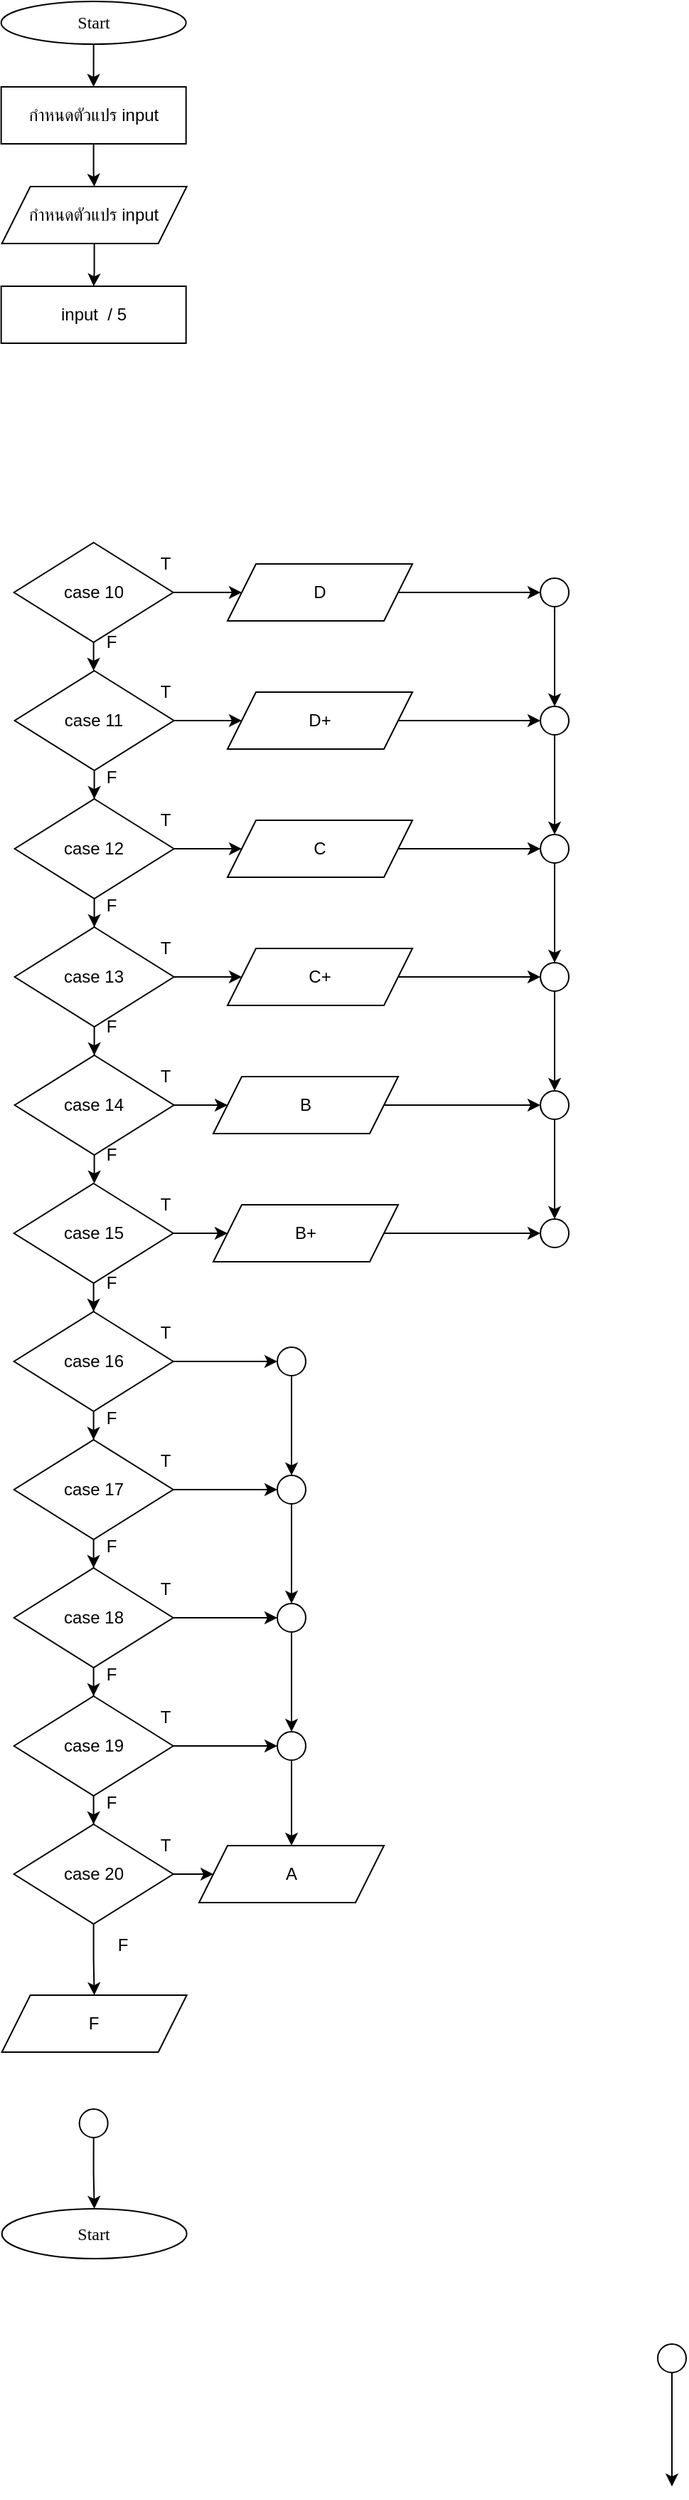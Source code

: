 <mxfile version="24.9.0">
  <diagram name="Page-1" id="mAoXrrSconnVMPicZIrt">
    <mxGraphModel dx="1622" dy="419" grid="1" gridSize="10" guides="1" tooltips="1" connect="1" arrows="1" fold="1" page="1" pageScale="1" pageWidth="850" pageHeight="1100" math="0" shadow="0">
      <root>
        <mxCell id="0" />
        <mxCell id="1" parent="0" />
        <mxCell id="ErTamfAoq97gNtjyZprx-6" value="" style="edgeStyle=orthogonalEdgeStyle;rounded=0;orthogonalLoop=1;jettySize=auto;html=1;" edge="1" parent="1" source="ErTamfAoq97gNtjyZprx-3" target="ErTamfAoq97gNtjyZprx-4">
          <mxGeometry relative="1" as="geometry" />
        </mxCell>
        <mxCell id="ErTamfAoq97gNtjyZprx-3" value="&lt;font data-font-src=&quot;https://fonts.googleapis.com/css?family=Sarabun&quot; face=&quot;Sarabun&quot;&gt;Start&lt;/font&gt;" style="ellipse;whiteSpace=wrap;html=1;" vertex="1" parent="1">
          <mxGeometry x="-619.17" y="50" width="130" height="30" as="geometry" />
        </mxCell>
        <mxCell id="ErTamfAoq97gNtjyZprx-9" value="" style="edgeStyle=orthogonalEdgeStyle;rounded=0;orthogonalLoop=1;jettySize=auto;html=1;" edge="1" parent="1" source="ErTamfAoq97gNtjyZprx-4" target="ErTamfAoq97gNtjyZprx-8">
          <mxGeometry relative="1" as="geometry" />
        </mxCell>
        <mxCell id="ErTamfAoq97gNtjyZprx-4" value="กำหนดตัวแปร input" style="rounded=0;whiteSpace=wrap;html=1;" vertex="1" parent="1">
          <mxGeometry x="-619.17" y="110" width="130" height="40" as="geometry" />
        </mxCell>
        <mxCell id="ErTamfAoq97gNtjyZprx-10" value="" style="edgeStyle=orthogonalEdgeStyle;rounded=0;orthogonalLoop=1;jettySize=auto;html=1;" edge="1" parent="1" source="ErTamfAoq97gNtjyZprx-8">
          <mxGeometry relative="1" as="geometry">
            <mxPoint x="-554.15" y="250.015" as="targetPoint" />
          </mxGeometry>
        </mxCell>
        <mxCell id="ErTamfAoq97gNtjyZprx-8" value="กำหนดตัวแปร input" style="shape=parallelogram;perimeter=parallelogramPerimeter;whiteSpace=wrap;html=1;fixedSize=1;" vertex="1" parent="1">
          <mxGeometry x="-618.67" y="180" width="130" height="40" as="geometry" />
        </mxCell>
        <mxCell id="ErTamfAoq97gNtjyZprx-13" value="input&amp;nbsp; / 5" style="rounded=0;whiteSpace=wrap;html=1;" vertex="1" parent="1">
          <mxGeometry x="-619.17" y="250" width="130" height="40" as="geometry" />
        </mxCell>
        <mxCell id="ErTamfAoq97gNtjyZprx-19" value="" style="edgeStyle=orthogonalEdgeStyle;rounded=0;orthogonalLoop=1;jettySize=auto;html=1;" edge="1" parent="1" source="ErTamfAoq97gNtjyZprx-14" target="ErTamfAoq97gNtjyZprx-18">
          <mxGeometry relative="1" as="geometry" />
        </mxCell>
        <mxCell id="ErTamfAoq97gNtjyZprx-50" value="" style="edgeStyle=orthogonalEdgeStyle;rounded=0;orthogonalLoop=1;jettySize=auto;html=1;" edge="1" parent="1" source="ErTamfAoq97gNtjyZprx-14" target="ErTamfAoq97gNtjyZprx-38">
          <mxGeometry relative="1" as="geometry" />
        </mxCell>
        <mxCell id="ErTamfAoq97gNtjyZprx-14" value="case 10" style="rhombus;whiteSpace=wrap;html=1;" vertex="1" parent="1">
          <mxGeometry x="-610.17" y="430" width="112" height="70" as="geometry" />
        </mxCell>
        <mxCell id="ErTamfAoq97gNtjyZprx-21" value="" style="edgeStyle=orthogonalEdgeStyle;rounded=0;orthogonalLoop=1;jettySize=auto;html=1;" edge="1" parent="1" source="ErTamfAoq97gNtjyZprx-18" target="ErTamfAoq97gNtjyZprx-20">
          <mxGeometry relative="1" as="geometry" />
        </mxCell>
        <mxCell id="ErTamfAoq97gNtjyZprx-51" value="" style="edgeStyle=orthogonalEdgeStyle;rounded=0;orthogonalLoop=1;jettySize=auto;html=1;" edge="1" parent="1" source="ErTamfAoq97gNtjyZprx-18" target="ErTamfAoq97gNtjyZprx-39">
          <mxGeometry relative="1" as="geometry" />
        </mxCell>
        <mxCell id="ErTamfAoq97gNtjyZprx-18" value="case 11" style="rhombus;whiteSpace=wrap;html=1;" vertex="1" parent="1">
          <mxGeometry x="-609.67" y="520" width="112" height="70" as="geometry" />
        </mxCell>
        <mxCell id="ErTamfAoq97gNtjyZprx-23" value="" style="edgeStyle=orthogonalEdgeStyle;rounded=0;orthogonalLoop=1;jettySize=auto;html=1;" edge="1" parent="1" source="ErTamfAoq97gNtjyZprx-20" target="ErTamfAoq97gNtjyZprx-22">
          <mxGeometry relative="1" as="geometry" />
        </mxCell>
        <mxCell id="ErTamfAoq97gNtjyZprx-52" value="" style="edgeStyle=orthogonalEdgeStyle;rounded=0;orthogonalLoop=1;jettySize=auto;html=1;" edge="1" parent="1" source="ErTamfAoq97gNtjyZprx-20" target="ErTamfAoq97gNtjyZprx-45">
          <mxGeometry relative="1" as="geometry" />
        </mxCell>
        <mxCell id="ErTamfAoq97gNtjyZprx-20" value="case 12" style="rhombus;whiteSpace=wrap;html=1;" vertex="1" parent="1">
          <mxGeometry x="-609.67" y="610" width="112" height="70" as="geometry" />
        </mxCell>
        <mxCell id="ErTamfAoq97gNtjyZprx-25" value="" style="edgeStyle=orthogonalEdgeStyle;rounded=0;orthogonalLoop=1;jettySize=auto;html=1;" edge="1" parent="1" source="ErTamfAoq97gNtjyZprx-22" target="ErTamfAoq97gNtjyZprx-24">
          <mxGeometry relative="1" as="geometry" />
        </mxCell>
        <mxCell id="ErTamfAoq97gNtjyZprx-53" value="" style="edgeStyle=orthogonalEdgeStyle;rounded=0;orthogonalLoop=1;jettySize=auto;html=1;" edge="1" parent="1" source="ErTamfAoq97gNtjyZprx-22" target="ErTamfAoq97gNtjyZprx-46">
          <mxGeometry relative="1" as="geometry" />
        </mxCell>
        <mxCell id="ErTamfAoq97gNtjyZprx-22" value="case 13" style="rhombus;whiteSpace=wrap;html=1;" vertex="1" parent="1">
          <mxGeometry x="-609.67" y="700" width="112" height="70" as="geometry" />
        </mxCell>
        <mxCell id="ErTamfAoq97gNtjyZprx-27" value="" style="edgeStyle=orthogonalEdgeStyle;rounded=0;orthogonalLoop=1;jettySize=auto;html=1;" edge="1" parent="1" source="ErTamfAoq97gNtjyZprx-24" target="ErTamfAoq97gNtjyZprx-26">
          <mxGeometry relative="1" as="geometry" />
        </mxCell>
        <mxCell id="ErTamfAoq97gNtjyZprx-54" value="" style="edgeStyle=orthogonalEdgeStyle;rounded=0;orthogonalLoop=1;jettySize=auto;html=1;" edge="1" parent="1" source="ErTamfAoq97gNtjyZprx-24" target="ErTamfAoq97gNtjyZprx-47">
          <mxGeometry relative="1" as="geometry" />
        </mxCell>
        <mxCell id="ErTamfAoq97gNtjyZprx-24" value="case 14" style="rhombus;whiteSpace=wrap;html=1;" vertex="1" parent="1">
          <mxGeometry x="-609.67" y="790" width="112" height="70" as="geometry" />
        </mxCell>
        <mxCell id="ErTamfAoq97gNtjyZprx-29" value="" style="edgeStyle=orthogonalEdgeStyle;rounded=0;orthogonalLoop=1;jettySize=auto;html=1;" edge="1" parent="1" source="ErTamfAoq97gNtjyZprx-26" target="ErTamfAoq97gNtjyZprx-28">
          <mxGeometry relative="1" as="geometry" />
        </mxCell>
        <mxCell id="ErTamfAoq97gNtjyZprx-55" value="" style="edgeStyle=orthogonalEdgeStyle;rounded=0;orthogonalLoop=1;jettySize=auto;html=1;" edge="1" parent="1" source="ErTamfAoq97gNtjyZprx-26" target="ErTamfAoq97gNtjyZprx-48">
          <mxGeometry relative="1" as="geometry" />
        </mxCell>
        <mxCell id="ErTamfAoq97gNtjyZprx-26" value="case 15" style="rhombus;whiteSpace=wrap;html=1;" vertex="1" parent="1">
          <mxGeometry x="-610.17" y="880" width="112" height="70" as="geometry" />
        </mxCell>
        <mxCell id="ErTamfAoq97gNtjyZprx-31" value="" style="edgeStyle=orthogonalEdgeStyle;rounded=0;orthogonalLoop=1;jettySize=auto;html=1;" edge="1" parent="1" source="ErTamfAoq97gNtjyZprx-28" target="ErTamfAoq97gNtjyZprx-30">
          <mxGeometry relative="1" as="geometry" />
        </mxCell>
        <mxCell id="ErTamfAoq97gNtjyZprx-70" value="" style="edgeStyle=orthogonalEdgeStyle;rounded=0;orthogonalLoop=1;jettySize=auto;html=1;" edge="1" parent="1" source="ErTamfAoq97gNtjyZprx-28" target="ErTamfAoq97gNtjyZprx-68">
          <mxGeometry relative="1" as="geometry" />
        </mxCell>
        <mxCell id="ErTamfAoq97gNtjyZprx-28" value="case 16" style="rhombus;whiteSpace=wrap;html=1;" vertex="1" parent="1">
          <mxGeometry x="-610.17" y="970" width="112" height="70" as="geometry" />
        </mxCell>
        <mxCell id="ErTamfAoq97gNtjyZprx-33" value="" style="edgeStyle=orthogonalEdgeStyle;rounded=0;orthogonalLoop=1;jettySize=auto;html=1;" edge="1" parent="1" source="ErTamfAoq97gNtjyZprx-30" target="ErTamfAoq97gNtjyZprx-32">
          <mxGeometry relative="1" as="geometry" />
        </mxCell>
        <mxCell id="ErTamfAoq97gNtjyZprx-67" value="" style="edgeStyle=orthogonalEdgeStyle;rounded=0;orthogonalLoop=1;jettySize=auto;html=1;" edge="1" parent="1" source="ErTamfAoq97gNtjyZprx-30" target="ErTamfAoq97gNtjyZprx-58">
          <mxGeometry relative="1" as="geometry" />
        </mxCell>
        <mxCell id="ErTamfAoq97gNtjyZprx-30" value="case 17" style="rhombus;whiteSpace=wrap;html=1;" vertex="1" parent="1">
          <mxGeometry x="-610.17" y="1060" width="112" height="70" as="geometry" />
        </mxCell>
        <mxCell id="ErTamfAoq97gNtjyZprx-35" value="" style="edgeStyle=orthogonalEdgeStyle;rounded=0;orthogonalLoop=1;jettySize=auto;html=1;" edge="1" parent="1" source="ErTamfAoq97gNtjyZprx-32" target="ErTamfAoq97gNtjyZprx-34">
          <mxGeometry relative="1" as="geometry" />
        </mxCell>
        <mxCell id="ErTamfAoq97gNtjyZprx-66" value="" style="edgeStyle=orthogonalEdgeStyle;rounded=0;orthogonalLoop=1;jettySize=auto;html=1;" edge="1" parent="1" source="ErTamfAoq97gNtjyZprx-32" target="ErTamfAoq97gNtjyZprx-59">
          <mxGeometry relative="1" as="geometry" />
        </mxCell>
        <mxCell id="ErTamfAoq97gNtjyZprx-32" value="case 18" style="rhombus;whiteSpace=wrap;html=1;" vertex="1" parent="1">
          <mxGeometry x="-610.17" y="1150" width="112" height="70" as="geometry" />
        </mxCell>
        <mxCell id="ErTamfAoq97gNtjyZprx-37" value="" style="edgeStyle=orthogonalEdgeStyle;rounded=0;orthogonalLoop=1;jettySize=auto;html=1;" edge="1" parent="1" source="ErTamfAoq97gNtjyZprx-34" target="ErTamfAoq97gNtjyZprx-36">
          <mxGeometry relative="1" as="geometry" />
        </mxCell>
        <mxCell id="ErTamfAoq97gNtjyZprx-65" value="" style="edgeStyle=orthogonalEdgeStyle;rounded=0;orthogonalLoop=1;jettySize=auto;html=1;" edge="1" parent="1" source="ErTamfAoq97gNtjyZprx-34" target="ErTamfAoq97gNtjyZprx-61">
          <mxGeometry relative="1" as="geometry" />
        </mxCell>
        <mxCell id="ErTamfAoq97gNtjyZprx-34" value="case 19" style="rhombus;whiteSpace=wrap;html=1;" vertex="1" parent="1">
          <mxGeometry x="-610.17" y="1240" width="112" height="70" as="geometry" />
        </mxCell>
        <mxCell id="ErTamfAoq97gNtjyZprx-64" value="" style="edgeStyle=orthogonalEdgeStyle;rounded=0;orthogonalLoop=1;jettySize=auto;html=1;" edge="1" parent="1" source="ErTamfAoq97gNtjyZprx-36" target="ErTamfAoq97gNtjyZprx-56">
          <mxGeometry relative="1" as="geometry" />
        </mxCell>
        <mxCell id="ErTamfAoq97gNtjyZprx-127" value="" style="edgeStyle=orthogonalEdgeStyle;rounded=0;orthogonalLoop=1;jettySize=auto;html=1;" edge="1" parent="1" source="ErTamfAoq97gNtjyZprx-36" target="ErTamfAoq97gNtjyZprx-44">
          <mxGeometry relative="1" as="geometry" />
        </mxCell>
        <mxCell id="ErTamfAoq97gNtjyZprx-36" value="case 20" style="rhombus;whiteSpace=wrap;html=1;" vertex="1" parent="1">
          <mxGeometry x="-610.17" y="1330" width="112" height="70" as="geometry" />
        </mxCell>
        <mxCell id="ErTamfAoq97gNtjyZprx-84" value="" style="edgeStyle=orthogonalEdgeStyle;rounded=0;orthogonalLoop=1;jettySize=auto;html=1;" edge="1" parent="1" source="ErTamfAoq97gNtjyZprx-38" target="ErTamfAoq97gNtjyZprx-82">
          <mxGeometry relative="1" as="geometry" />
        </mxCell>
        <mxCell id="ErTamfAoq97gNtjyZprx-38" value="D" style="shape=parallelogram;perimeter=parallelogramPerimeter;whiteSpace=wrap;html=1;fixedSize=1;" vertex="1" parent="1">
          <mxGeometry x="-460.0" y="445" width="130" height="40" as="geometry" />
        </mxCell>
        <mxCell id="ErTamfAoq97gNtjyZprx-87" value="" style="edgeStyle=orthogonalEdgeStyle;rounded=0;orthogonalLoop=1;jettySize=auto;html=1;" edge="1" parent="1" source="ErTamfAoq97gNtjyZprx-39" target="ErTamfAoq97gNtjyZprx-85">
          <mxGeometry relative="1" as="geometry" />
        </mxCell>
        <mxCell id="ErTamfAoq97gNtjyZprx-39" value="D+" style="shape=parallelogram;perimeter=parallelogramPerimeter;whiteSpace=wrap;html=1;fixedSize=1;" vertex="1" parent="1">
          <mxGeometry x="-460.0" y="535" width="130" height="40" as="geometry" />
        </mxCell>
        <mxCell id="ErTamfAoq97gNtjyZprx-44" value="F" style="shape=parallelogram;perimeter=parallelogramPerimeter;whiteSpace=wrap;html=1;fixedSize=1;" vertex="1" parent="1">
          <mxGeometry x="-618.67" y="1450" width="130" height="40" as="geometry" />
        </mxCell>
        <mxCell id="ErTamfAoq97gNtjyZprx-90" value="" style="edgeStyle=orthogonalEdgeStyle;rounded=0;orthogonalLoop=1;jettySize=auto;html=1;" edge="1" parent="1" source="ErTamfAoq97gNtjyZprx-45" target="ErTamfAoq97gNtjyZprx-89">
          <mxGeometry relative="1" as="geometry" />
        </mxCell>
        <mxCell id="ErTamfAoq97gNtjyZprx-45" value="C" style="shape=parallelogram;perimeter=parallelogramPerimeter;whiteSpace=wrap;html=1;fixedSize=1;" vertex="1" parent="1">
          <mxGeometry x="-460.0" y="625" width="130" height="40" as="geometry" />
        </mxCell>
        <mxCell id="ErTamfAoq97gNtjyZprx-93" value="" style="edgeStyle=orthogonalEdgeStyle;rounded=0;orthogonalLoop=1;jettySize=auto;html=1;" edge="1" parent="1" source="ErTamfAoq97gNtjyZprx-46" target="ErTamfAoq97gNtjyZprx-92">
          <mxGeometry relative="1" as="geometry" />
        </mxCell>
        <mxCell id="ErTamfAoq97gNtjyZprx-46" value="C+" style="shape=parallelogram;perimeter=parallelogramPerimeter;whiteSpace=wrap;html=1;fixedSize=1;" vertex="1" parent="1">
          <mxGeometry x="-460.0" y="715" width="130" height="40" as="geometry" />
        </mxCell>
        <mxCell id="ErTamfAoq97gNtjyZprx-96" value="" style="edgeStyle=orthogonalEdgeStyle;rounded=0;orthogonalLoop=1;jettySize=auto;html=1;" edge="1" parent="1" source="ErTamfAoq97gNtjyZprx-47" target="ErTamfAoq97gNtjyZprx-95">
          <mxGeometry relative="1" as="geometry" />
        </mxCell>
        <mxCell id="ErTamfAoq97gNtjyZprx-47" value="B" style="shape=parallelogram;perimeter=parallelogramPerimeter;whiteSpace=wrap;html=1;fixedSize=1;" vertex="1" parent="1">
          <mxGeometry x="-470.0" y="805" width="130" height="40" as="geometry" />
        </mxCell>
        <mxCell id="ErTamfAoq97gNtjyZprx-100" value="" style="edgeStyle=orthogonalEdgeStyle;rounded=0;orthogonalLoop=1;jettySize=auto;html=1;" edge="1" parent="1" source="ErTamfAoq97gNtjyZprx-48" target="ErTamfAoq97gNtjyZprx-98">
          <mxGeometry relative="1" as="geometry" />
        </mxCell>
        <mxCell id="ErTamfAoq97gNtjyZprx-48" value="B+" style="shape=parallelogram;perimeter=parallelogramPerimeter;whiteSpace=wrap;html=1;fixedSize=1;" vertex="1" parent="1">
          <mxGeometry x="-470.0" y="895" width="130" height="40" as="geometry" />
        </mxCell>
        <mxCell id="ErTamfAoq97gNtjyZprx-56" value="A" style="shape=parallelogram;perimeter=parallelogramPerimeter;whiteSpace=wrap;html=1;fixedSize=1;" vertex="1" parent="1">
          <mxGeometry x="-480.0" y="1345" width="130" height="40" as="geometry" />
        </mxCell>
        <mxCell id="ErTamfAoq97gNtjyZprx-60" value="" style="edgeStyle=orthogonalEdgeStyle;rounded=0;orthogonalLoop=1;jettySize=auto;html=1;" edge="1" parent="1" source="ErTamfAoq97gNtjyZprx-58" target="ErTamfAoq97gNtjyZprx-59">
          <mxGeometry relative="1" as="geometry" />
        </mxCell>
        <mxCell id="ErTamfAoq97gNtjyZprx-58" value="" style="ellipse;whiteSpace=wrap;html=1;aspect=fixed;" vertex="1" parent="1">
          <mxGeometry x="-425" y="1085" width="20" height="20" as="geometry" />
        </mxCell>
        <mxCell id="ErTamfAoq97gNtjyZprx-62" value="" style="edgeStyle=orthogonalEdgeStyle;rounded=0;orthogonalLoop=1;jettySize=auto;html=1;" edge="1" parent="1" source="ErTamfAoq97gNtjyZprx-59" target="ErTamfAoq97gNtjyZprx-61">
          <mxGeometry relative="1" as="geometry" />
        </mxCell>
        <mxCell id="ErTamfAoq97gNtjyZprx-59" value="" style="ellipse;whiteSpace=wrap;html=1;aspect=fixed;" vertex="1" parent="1">
          <mxGeometry x="-425" y="1175" width="20" height="20" as="geometry" />
        </mxCell>
        <mxCell id="ErTamfAoq97gNtjyZprx-63" value="" style="edgeStyle=orthogonalEdgeStyle;rounded=0;orthogonalLoop=1;jettySize=auto;html=1;" edge="1" parent="1" source="ErTamfAoq97gNtjyZprx-61" target="ErTamfAoq97gNtjyZprx-56">
          <mxGeometry relative="1" as="geometry" />
        </mxCell>
        <mxCell id="ErTamfAoq97gNtjyZprx-61" value="" style="ellipse;whiteSpace=wrap;html=1;aspect=fixed;" vertex="1" parent="1">
          <mxGeometry x="-425" y="1265" width="20" height="20" as="geometry" />
        </mxCell>
        <mxCell id="ErTamfAoq97gNtjyZprx-69" style="edgeStyle=orthogonalEdgeStyle;rounded=0;orthogonalLoop=1;jettySize=auto;html=1;entryX=0.5;entryY=0;entryDx=0;entryDy=0;" edge="1" parent="1" source="ErTamfAoq97gNtjyZprx-68" target="ErTamfAoq97gNtjyZprx-58">
          <mxGeometry relative="1" as="geometry" />
        </mxCell>
        <mxCell id="ErTamfAoq97gNtjyZprx-68" value="" style="ellipse;whiteSpace=wrap;html=1;aspect=fixed;" vertex="1" parent="1">
          <mxGeometry x="-425" y="995" width="20" height="20" as="geometry" />
        </mxCell>
        <mxCell id="ErTamfAoq97gNtjyZprx-71" value="&lt;font data-font-src=&quot;https://fonts.googleapis.com/css?family=Sarabun&quot; face=&quot;Sarabun&quot;&gt;Start&lt;/font&gt;" style="ellipse;whiteSpace=wrap;html=1;" vertex="1" parent="1">
          <mxGeometry x="-618.67" y="1600" width="130" height="35" as="geometry" />
        </mxCell>
        <mxCell id="ErTamfAoq97gNtjyZprx-74" value="" style="edgeStyle=orthogonalEdgeStyle;rounded=0;orthogonalLoop=1;jettySize=auto;html=1;" edge="1" parent="1" source="ErTamfAoq97gNtjyZprx-72" target="ErTamfAoq97gNtjyZprx-71">
          <mxGeometry relative="1" as="geometry" />
        </mxCell>
        <mxCell id="ErTamfAoq97gNtjyZprx-72" value="" style="ellipse;whiteSpace=wrap;html=1;aspect=fixed;" vertex="1" parent="1">
          <mxGeometry x="-564.17" y="1530" width="20" height="20" as="geometry" />
        </mxCell>
        <mxCell id="ErTamfAoq97gNtjyZprx-83" value="" style="edgeStyle=orthogonalEdgeStyle;rounded=0;orthogonalLoop=1;jettySize=auto;html=1;" edge="1" parent="1" source="ErTamfAoq97gNtjyZprx-80">
          <mxGeometry relative="1" as="geometry">
            <mxPoint x="-147.5" y="1795" as="targetPoint" />
          </mxGeometry>
        </mxCell>
        <mxCell id="ErTamfAoq97gNtjyZprx-80" value="" style="ellipse;whiteSpace=wrap;html=1;aspect=fixed;" vertex="1" parent="1">
          <mxGeometry x="-157.5" y="1695" width="20" height="20" as="geometry" />
        </mxCell>
        <mxCell id="ErTamfAoq97gNtjyZprx-88" value="" style="edgeStyle=orthogonalEdgeStyle;rounded=0;orthogonalLoop=1;jettySize=auto;html=1;" edge="1" parent="1" source="ErTamfAoq97gNtjyZprx-82" target="ErTamfAoq97gNtjyZprx-85">
          <mxGeometry relative="1" as="geometry" />
        </mxCell>
        <mxCell id="ErTamfAoq97gNtjyZprx-82" value="" style="ellipse;whiteSpace=wrap;html=1;aspect=fixed;" vertex="1" parent="1">
          <mxGeometry x="-240" y="455" width="20" height="20" as="geometry" />
        </mxCell>
        <mxCell id="ErTamfAoq97gNtjyZprx-91" value="" style="edgeStyle=orthogonalEdgeStyle;rounded=0;orthogonalLoop=1;jettySize=auto;html=1;" edge="1" parent="1" source="ErTamfAoq97gNtjyZprx-85" target="ErTamfAoq97gNtjyZprx-89">
          <mxGeometry relative="1" as="geometry" />
        </mxCell>
        <mxCell id="ErTamfAoq97gNtjyZprx-85" value="" style="ellipse;whiteSpace=wrap;html=1;aspect=fixed;" vertex="1" parent="1">
          <mxGeometry x="-240" y="545" width="20" height="20" as="geometry" />
        </mxCell>
        <mxCell id="ErTamfAoq97gNtjyZprx-94" value="" style="edgeStyle=orthogonalEdgeStyle;rounded=0;orthogonalLoop=1;jettySize=auto;html=1;" edge="1" parent="1" source="ErTamfAoq97gNtjyZprx-89" target="ErTamfAoq97gNtjyZprx-92">
          <mxGeometry relative="1" as="geometry" />
        </mxCell>
        <mxCell id="ErTamfAoq97gNtjyZprx-89" value="" style="ellipse;whiteSpace=wrap;html=1;aspect=fixed;" vertex="1" parent="1">
          <mxGeometry x="-240" y="635" width="20" height="20" as="geometry" />
        </mxCell>
        <mxCell id="ErTamfAoq97gNtjyZprx-97" value="" style="edgeStyle=orthogonalEdgeStyle;rounded=0;orthogonalLoop=1;jettySize=auto;html=1;" edge="1" parent="1" source="ErTamfAoq97gNtjyZprx-92" target="ErTamfAoq97gNtjyZprx-95">
          <mxGeometry relative="1" as="geometry" />
        </mxCell>
        <mxCell id="ErTamfAoq97gNtjyZprx-92" value="" style="ellipse;whiteSpace=wrap;html=1;aspect=fixed;" vertex="1" parent="1">
          <mxGeometry x="-240" y="725" width="20" height="20" as="geometry" />
        </mxCell>
        <mxCell id="ErTamfAoq97gNtjyZprx-99" value="" style="edgeStyle=orthogonalEdgeStyle;rounded=0;orthogonalLoop=1;jettySize=auto;html=1;" edge="1" parent="1" source="ErTamfAoq97gNtjyZprx-95" target="ErTamfAoq97gNtjyZprx-98">
          <mxGeometry relative="1" as="geometry" />
        </mxCell>
        <mxCell id="ErTamfAoq97gNtjyZprx-95" value="" style="ellipse;whiteSpace=wrap;html=1;aspect=fixed;" vertex="1" parent="1">
          <mxGeometry x="-240" y="815" width="20" height="20" as="geometry" />
        </mxCell>
        <mxCell id="ErTamfAoq97gNtjyZprx-98" value="" style="ellipse;whiteSpace=wrap;html=1;aspect=fixed;" vertex="1" parent="1">
          <mxGeometry x="-240" y="905" width="20" height="20" as="geometry" />
        </mxCell>
        <mxCell id="ErTamfAoq97gNtjyZprx-104" value="T" style="text;html=1;align=center;verticalAlign=middle;resizable=0;points=[];autosize=1;strokeColor=none;fillColor=none;" vertex="1" parent="1">
          <mxGeometry x="-518.67" y="430" width="30" height="30" as="geometry" />
        </mxCell>
        <mxCell id="ErTamfAoq97gNtjyZprx-105" value="T" style="text;html=1;align=center;verticalAlign=middle;resizable=0;points=[];autosize=1;strokeColor=none;fillColor=none;" vertex="1" parent="1">
          <mxGeometry x="-518.67" y="520" width="30" height="30" as="geometry" />
        </mxCell>
        <mxCell id="ErTamfAoq97gNtjyZprx-106" value="T" style="text;html=1;align=center;verticalAlign=middle;resizable=0;points=[];autosize=1;strokeColor=none;fillColor=none;" vertex="1" parent="1">
          <mxGeometry x="-518.67" y="610" width="30" height="30" as="geometry" />
        </mxCell>
        <mxCell id="ErTamfAoq97gNtjyZprx-107" value="T" style="text;html=1;align=center;verticalAlign=middle;resizable=0;points=[];autosize=1;strokeColor=none;fillColor=none;" vertex="1" parent="1">
          <mxGeometry x="-518.67" y="700" width="30" height="30" as="geometry" />
        </mxCell>
        <mxCell id="ErTamfAoq97gNtjyZprx-108" value="T" style="text;html=1;align=center;verticalAlign=middle;resizable=0;points=[];autosize=1;strokeColor=none;fillColor=none;" vertex="1" parent="1">
          <mxGeometry x="-518.67" y="790" width="30" height="30" as="geometry" />
        </mxCell>
        <mxCell id="ErTamfAoq97gNtjyZprx-109" value="T" style="text;html=1;align=center;verticalAlign=middle;resizable=0;points=[];autosize=1;strokeColor=none;fillColor=none;" vertex="1" parent="1">
          <mxGeometry x="-518.67" y="880" width="30" height="30" as="geometry" />
        </mxCell>
        <mxCell id="ErTamfAoq97gNtjyZprx-110" value="T" style="text;html=1;align=center;verticalAlign=middle;resizable=0;points=[];autosize=1;strokeColor=none;fillColor=none;" vertex="1" parent="1">
          <mxGeometry x="-518.67" y="970" width="30" height="30" as="geometry" />
        </mxCell>
        <mxCell id="ErTamfAoq97gNtjyZprx-111" value="T" style="text;html=1;align=center;verticalAlign=middle;resizable=0;points=[];autosize=1;strokeColor=none;fillColor=none;" vertex="1" parent="1">
          <mxGeometry x="-518.67" y="1060" width="30" height="30" as="geometry" />
        </mxCell>
        <mxCell id="ErTamfAoq97gNtjyZprx-112" value="T" style="text;html=1;align=center;verticalAlign=middle;resizable=0;points=[];autosize=1;strokeColor=none;fillColor=none;" vertex="1" parent="1">
          <mxGeometry x="-518.67" y="1150" width="30" height="30" as="geometry" />
        </mxCell>
        <mxCell id="ErTamfAoq97gNtjyZprx-113" value="T" style="text;html=1;align=center;verticalAlign=middle;resizable=0;points=[];autosize=1;strokeColor=none;fillColor=none;" vertex="1" parent="1">
          <mxGeometry x="-518.67" y="1240" width="30" height="30" as="geometry" />
        </mxCell>
        <mxCell id="ErTamfAoq97gNtjyZprx-114" value="T" style="text;html=1;align=center;verticalAlign=middle;resizable=0;points=[];autosize=1;strokeColor=none;fillColor=none;" vertex="1" parent="1">
          <mxGeometry x="-519.17" y="1330" width="30" height="30" as="geometry" />
        </mxCell>
        <mxCell id="ErTamfAoq97gNtjyZprx-116" value="F" style="text;html=1;align=center;verticalAlign=middle;resizable=0;points=[];autosize=1;strokeColor=none;fillColor=none;" vertex="1" parent="1">
          <mxGeometry x="-557.17" y="485" width="30" height="30" as="geometry" />
        </mxCell>
        <mxCell id="ErTamfAoq97gNtjyZprx-117" value="F" style="text;html=1;align=center;verticalAlign=middle;resizable=0;points=[];autosize=1;strokeColor=none;fillColor=none;" vertex="1" parent="1">
          <mxGeometry x="-557.17" y="580" width="30" height="30" as="geometry" />
        </mxCell>
        <mxCell id="ErTamfAoq97gNtjyZprx-118" value="F" style="text;html=1;align=center;verticalAlign=middle;resizable=0;points=[];autosize=1;strokeColor=none;fillColor=none;" vertex="1" parent="1">
          <mxGeometry x="-557.17" y="670" width="30" height="30" as="geometry" />
        </mxCell>
        <mxCell id="ErTamfAoq97gNtjyZprx-119" value="F" style="text;html=1;align=center;verticalAlign=middle;resizable=0;points=[];autosize=1;strokeColor=none;fillColor=none;" vertex="1" parent="1">
          <mxGeometry x="-557.17" y="755" width="30" height="30" as="geometry" />
        </mxCell>
        <mxCell id="ErTamfAoq97gNtjyZprx-120" value="F" style="text;html=1;align=center;verticalAlign=middle;resizable=0;points=[];autosize=1;strokeColor=none;fillColor=none;" vertex="1" parent="1">
          <mxGeometry x="-557.17" y="845" width="30" height="30" as="geometry" />
        </mxCell>
        <mxCell id="ErTamfAoq97gNtjyZprx-121" value="F" style="text;html=1;align=center;verticalAlign=middle;resizable=0;points=[];autosize=1;strokeColor=none;fillColor=none;" vertex="1" parent="1">
          <mxGeometry x="-557.17" y="935" width="30" height="30" as="geometry" />
        </mxCell>
        <mxCell id="ErTamfAoq97gNtjyZprx-122" value="F" style="text;html=1;align=center;verticalAlign=middle;resizable=0;points=[];autosize=1;strokeColor=none;fillColor=none;" vertex="1" parent="1">
          <mxGeometry x="-557.17" y="1030" width="30" height="30" as="geometry" />
        </mxCell>
        <mxCell id="ErTamfAoq97gNtjyZprx-123" value="F" style="text;html=1;align=center;verticalAlign=middle;resizable=0;points=[];autosize=1;strokeColor=none;fillColor=none;" vertex="1" parent="1">
          <mxGeometry x="-557.17" y="1120" width="30" height="30" as="geometry" />
        </mxCell>
        <mxCell id="ErTamfAoq97gNtjyZprx-124" value="F" style="text;html=1;align=center;verticalAlign=middle;resizable=0;points=[];autosize=1;strokeColor=none;fillColor=none;" vertex="1" parent="1">
          <mxGeometry x="-557.17" y="1210" width="30" height="30" as="geometry" />
        </mxCell>
        <mxCell id="ErTamfAoq97gNtjyZprx-125" value="F" style="text;html=1;align=center;verticalAlign=middle;resizable=0;points=[];autosize=1;strokeColor=none;fillColor=none;" vertex="1" parent="1">
          <mxGeometry x="-557.17" y="1300" width="30" height="30" as="geometry" />
        </mxCell>
        <mxCell id="ErTamfAoq97gNtjyZprx-128" value="F" style="text;html=1;align=center;verticalAlign=middle;resizable=0;points=[];autosize=1;strokeColor=none;fillColor=none;" vertex="1" parent="1">
          <mxGeometry x="-549.17" y="1400" width="30" height="30" as="geometry" />
        </mxCell>
      </root>
    </mxGraphModel>
  </diagram>
</mxfile>
